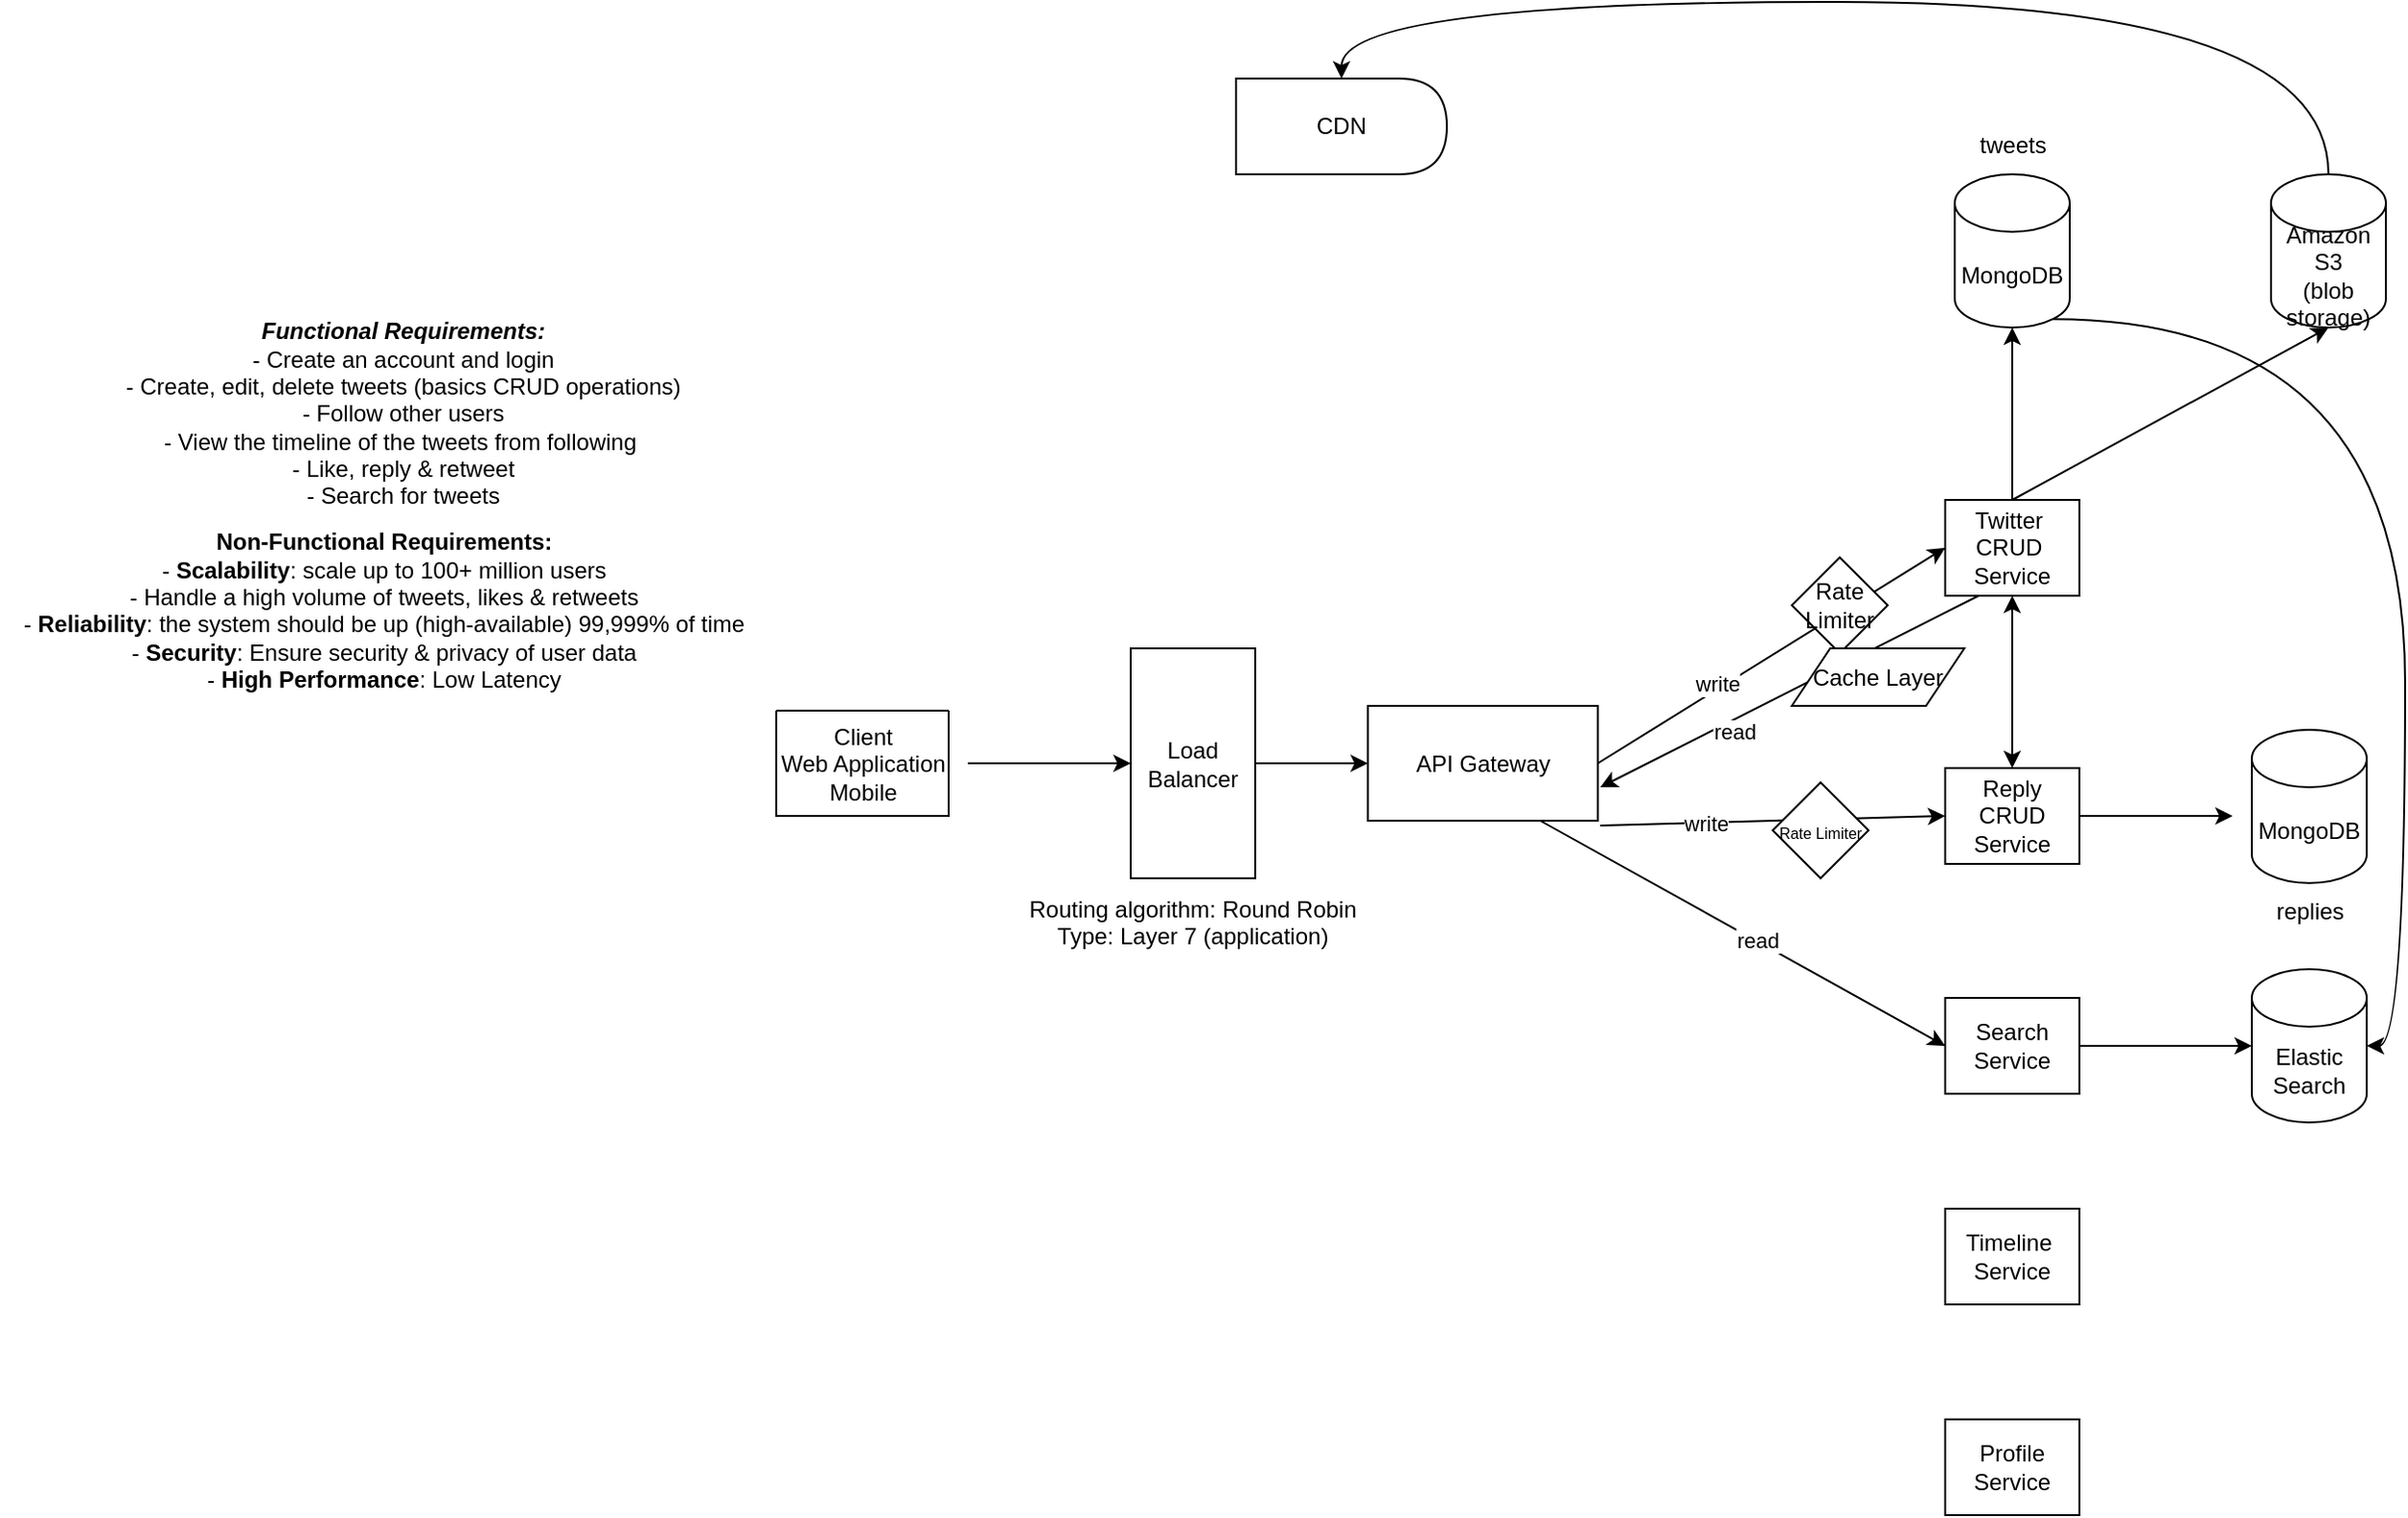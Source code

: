 <mxfile version="26.0.4">
  <diagram name="Page-1" id="S8FyIIHlPzOr1TNchbIG">
    <mxGraphModel dx="2092" dy="1885" grid="1" gridSize="10" guides="1" tooltips="1" connect="1" arrows="1" fold="1" page="1" pageScale="1" pageWidth="850" pageHeight="1100" math="0" shadow="0">
      <root>
        <mxCell id="0" />
        <mxCell id="1" parent="0" />
        <mxCell id="o_sa3MoW5a0CHOQ6UXBQ-1" value="" style="swimlane;startSize=0;" vertex="1" parent="1">
          <mxGeometry x="30" y="300" width="90" height="55" as="geometry" />
        </mxCell>
        <mxCell id="o_sa3MoW5a0CHOQ6UXBQ-2" value="Client&lt;div&gt;Web Application&lt;/div&gt;&lt;div&gt;Mobile&lt;/div&gt;" style="text;html=1;align=center;verticalAlign=middle;resizable=0;points=[];autosize=1;strokeColor=none;fillColor=none;" vertex="1" parent="o_sa3MoW5a0CHOQ6UXBQ-1">
          <mxGeometry x="-10" y="-2.5" width="110" height="60" as="geometry" />
        </mxCell>
        <mxCell id="o_sa3MoW5a0CHOQ6UXBQ-5" value="" style="edgeStyle=orthogonalEdgeStyle;rounded=0;orthogonalLoop=1;jettySize=auto;html=1;" edge="1" parent="1" source="o_sa3MoW5a0CHOQ6UXBQ-2">
          <mxGeometry relative="1" as="geometry">
            <mxPoint x="215" y="327.5" as="targetPoint" />
          </mxGeometry>
        </mxCell>
        <mxCell id="o_sa3MoW5a0CHOQ6UXBQ-24" value="" style="edgeStyle=orthogonalEdgeStyle;rounded=0;orthogonalLoop=1;jettySize=auto;html=1;" edge="1" parent="1" source="o_sa3MoW5a0CHOQ6UXBQ-6" target="o_sa3MoW5a0CHOQ6UXBQ-22">
          <mxGeometry relative="1" as="geometry" />
        </mxCell>
        <mxCell id="o_sa3MoW5a0CHOQ6UXBQ-6" value="Load Balancer" style="rounded=0;whiteSpace=wrap;html=1;" vertex="1" parent="1">
          <mxGeometry x="215" y="267.5" width="65" height="120" as="geometry" />
        </mxCell>
        <mxCell id="o_sa3MoW5a0CHOQ6UXBQ-7" value="&lt;b&gt;&lt;i&gt;Functional Requirements:&lt;/i&gt;&lt;/b&gt;&lt;div&gt;- Create an account and login&lt;/div&gt;&lt;div&gt;- Create, edit, delete tweets (basics CRUD operations)&lt;/div&gt;&lt;div&gt;- Follow other users&lt;/div&gt;&lt;div&gt;- View the timeline of the tweets from following&amp;nbsp;&lt;/div&gt;&lt;div&gt;- Like, reply &amp;amp; retweet&lt;/div&gt;&lt;div&gt;- Search for tweets&lt;/div&gt;" style="text;html=1;align=center;verticalAlign=middle;resizable=0;points=[];autosize=1;strokeColor=none;fillColor=none;" vertex="1" parent="1">
          <mxGeometry x="-320" y="90" width="310" height="110" as="geometry" />
        </mxCell>
        <mxCell id="o_sa3MoW5a0CHOQ6UXBQ-8" value="&lt;b&gt;Non-Functional Requirements:&lt;/b&gt;&lt;div&gt;- &lt;b&gt;Scalability&lt;/b&gt;: scale up to 100+ million users&lt;/div&gt;&lt;div&gt;- Handle a high volume of tweets, likes &amp;amp; retweets&lt;/div&gt;&lt;div&gt;&lt;span style=&quot;background-color: transparent; color: light-dark(rgb(0, 0, 0), rgb(255, 255, 255));&quot;&gt;- &lt;/span&gt;&lt;b style=&quot;background-color: transparent; color: light-dark(rgb(0, 0, 0), rgb(255, 255, 255));&quot;&gt;Reliability&lt;/b&gt;&lt;span style=&quot;background-color: transparent; color: light-dark(rgb(0, 0, 0), rgb(255, 255, 255));&quot;&gt;: the system should be up (high-available) 99,999% of time&lt;/span&gt;&lt;/div&gt;&lt;div&gt;&lt;div&gt;- &lt;b&gt;Security&lt;/b&gt;: Ensure security &amp;amp; privacy of user data&lt;/div&gt;&lt;div&gt;&lt;div&gt;- &lt;b&gt;High Performance&lt;/b&gt;:&amp;nbsp;&lt;span style=&quot;background-color: transparent; color: light-dark(rgb(0, 0, 0), rgb(255, 255, 255));&quot;&gt;Low Latency&lt;/span&gt;&lt;/div&gt;&lt;div&gt;&lt;span style=&quot;background-color: transparent; color: light-dark(rgb(0, 0, 0), rgb(255, 255, 255));&quot;&gt;&lt;br&gt;&lt;/span&gt;&lt;/div&gt;&lt;/div&gt;&lt;/div&gt;" style="text;html=1;align=center;verticalAlign=middle;resizable=0;points=[];autosize=1;strokeColor=none;fillColor=none;" vertex="1" parent="1">
          <mxGeometry x="-375" y="200" width="400" height="110" as="geometry" />
        </mxCell>
        <mxCell id="o_sa3MoW5a0CHOQ6UXBQ-9" value="&lt;div style=&quot;&quot;&gt;&lt;br&gt;&lt;/div&gt;" style="text;html=1;align=center;verticalAlign=middle;resizable=0;points=[];autosize=1;strokeColor=none;fillColor=none;rotation=0;imageWidth=55;imageHeight=10;perimeter=none;" vertex="1" parent="1">
          <mxGeometry x="225" y="445" width="20" height="30" as="geometry" />
        </mxCell>
        <mxCell id="o_sa3MoW5a0CHOQ6UXBQ-18" value="&lt;div style=&quot;text-wrap-mode: nowrap;&quot;&gt;&lt;span style=&quot;text-wrap-mode: wrap; color: light-dark(rgb(0, 0, 0), rgb(255, 255, 255)); background-color: light-dark(#ffffff, var(--ge-dark-color, #121212));&quot;&gt;Routing algorithm: Round Robin&lt;/span&gt;&lt;/div&gt;&lt;div style=&quot;text-wrap-mode: nowrap; line-height: 12px;&quot;&gt;&lt;span style=&quot;text-wrap-mode: wrap; background-color: light-dark(#ffffff, var(--ge-dark-color, #121212));&quot;&gt;Type: Layer 7 (application)&lt;/span&gt;&lt;/div&gt;" style="rounded=0;whiteSpace=wrap;html=1;fillColor=default;strokeColor=none;" vertex="1" parent="1">
          <mxGeometry x="156.25" y="400" width="182.5" height="20" as="geometry" />
        </mxCell>
        <mxCell id="o_sa3MoW5a0CHOQ6UXBQ-28" value="" style="rounded=0;orthogonalLoop=1;jettySize=auto;html=1;exitX=0.5;exitY=0;exitDx=0;exitDy=0;entryX=0.5;entryY=1;entryDx=0;entryDy=0;entryPerimeter=0;" edge="1" parent="1" source="o_sa3MoW5a0CHOQ6UXBQ-19" target="o_sa3MoW5a0CHOQ6UXBQ-21">
          <mxGeometry relative="1" as="geometry" />
        </mxCell>
        <mxCell id="o_sa3MoW5a0CHOQ6UXBQ-53" style="edgeStyle=orthogonalEdgeStyle;rounded=0;orthogonalLoop=1;jettySize=auto;html=1;exitX=0.5;exitY=1;exitDx=0;exitDy=0;startArrow=classic;startFill=1;" edge="1" parent="1" source="o_sa3MoW5a0CHOQ6UXBQ-19" target="o_sa3MoW5a0CHOQ6UXBQ-41">
          <mxGeometry relative="1" as="geometry" />
        </mxCell>
        <mxCell id="o_sa3MoW5a0CHOQ6UXBQ-19" value="Twitter&amp;nbsp;&lt;div&gt;CRUD&amp;nbsp;&lt;/div&gt;&lt;div&gt;Service&lt;/div&gt;" style="whiteSpace=wrap;html=1;" vertex="1" parent="1">
          <mxGeometry x="640" y="190" width="70" height="50" as="geometry" />
        </mxCell>
        <mxCell id="o_sa3MoW5a0CHOQ6UXBQ-20" value="MongoDB" style="shape=cylinder3;whiteSpace=wrap;html=1;boundedLbl=1;backgroundOutline=1;size=15;" vertex="1" parent="1">
          <mxGeometry x="645" y="20" width="60" height="80" as="geometry" />
        </mxCell>
        <mxCell id="o_sa3MoW5a0CHOQ6UXBQ-35" value="" style="edgeStyle=orthogonalEdgeStyle;rounded=0;orthogonalLoop=1;jettySize=auto;html=1;curved=1;entryX=0.5;entryY=0;entryDx=0;entryDy=0;exitX=0.5;exitY=0;exitDx=0;exitDy=0;exitPerimeter=0;" edge="1" parent="1" source="o_sa3MoW5a0CHOQ6UXBQ-21" target="o_sa3MoW5a0CHOQ6UXBQ-33">
          <mxGeometry relative="1" as="geometry">
            <mxPoint x="510" y="-80" as="targetPoint" />
            <Array as="points">
              <mxPoint x="840" y="-70" />
              <mxPoint x="325" y="-70" />
            </Array>
          </mxGeometry>
        </mxCell>
        <mxCell id="o_sa3MoW5a0CHOQ6UXBQ-21" value="Amazon S3&lt;div&gt;(blob storage)&lt;/div&gt;" style="shape=cylinder3;whiteSpace=wrap;html=1;boundedLbl=1;backgroundOutline=1;size=15;" vertex="1" parent="1">
          <mxGeometry x="810" y="20" width="60" height="80" as="geometry" />
        </mxCell>
        <mxCell id="o_sa3MoW5a0CHOQ6UXBQ-23" style="rounded=0;orthogonalLoop=1;jettySize=auto;html=1;exitX=1;exitY=0.5;exitDx=0;exitDy=0;entryX=0;entryY=0.5;entryDx=0;entryDy=0;" edge="1" parent="1" source="o_sa3MoW5a0CHOQ6UXBQ-22" target="o_sa3MoW5a0CHOQ6UXBQ-19">
          <mxGeometry relative="1" as="geometry">
            <mxPoint x="630" y="230" as="targetPoint" />
          </mxGeometry>
        </mxCell>
        <mxCell id="o_sa3MoW5a0CHOQ6UXBQ-51" value="write" style="edgeLabel;html=1;align=center;verticalAlign=middle;resizable=0;points=[];" vertex="1" connectable="0" parent="o_sa3MoW5a0CHOQ6UXBQ-23">
          <mxGeometry x="-0.296" y="3" relative="1" as="geometry">
            <mxPoint as="offset" />
          </mxGeometry>
        </mxCell>
        <mxCell id="o_sa3MoW5a0CHOQ6UXBQ-47" style="rounded=0;orthogonalLoop=1;jettySize=auto;html=1;entryX=0;entryY=0.5;entryDx=0;entryDy=0;" edge="1" parent="1" target="o_sa3MoW5a0CHOQ6UXBQ-41">
          <mxGeometry relative="1" as="geometry">
            <mxPoint x="460" y="360" as="sourcePoint" />
          </mxGeometry>
        </mxCell>
        <mxCell id="o_sa3MoW5a0CHOQ6UXBQ-48" value="write" style="edgeLabel;html=1;align=center;verticalAlign=middle;resizable=0;points=[];" vertex="1" connectable="0" parent="o_sa3MoW5a0CHOQ6UXBQ-47">
          <mxGeometry x="-0.343" relative="1" as="geometry">
            <mxPoint x="-4" as="offset" />
          </mxGeometry>
        </mxCell>
        <mxCell id="o_sa3MoW5a0CHOQ6UXBQ-57" style="rounded=0;orthogonalLoop=1;jettySize=auto;html=1;exitX=0.75;exitY=1;exitDx=0;exitDy=0;entryX=0;entryY=0.5;entryDx=0;entryDy=0;" edge="1" parent="1" source="o_sa3MoW5a0CHOQ6UXBQ-22" target="o_sa3MoW5a0CHOQ6UXBQ-54">
          <mxGeometry relative="1" as="geometry" />
        </mxCell>
        <mxCell id="o_sa3MoW5a0CHOQ6UXBQ-62" value="read" style="edgeLabel;html=1;align=center;verticalAlign=middle;resizable=0;points=[];" vertex="1" connectable="0" parent="o_sa3MoW5a0CHOQ6UXBQ-57">
          <mxGeometry x="0.069" relative="1" as="geometry">
            <mxPoint as="offset" />
          </mxGeometry>
        </mxCell>
        <mxCell id="o_sa3MoW5a0CHOQ6UXBQ-22" value="API Gateway" style="whiteSpace=wrap;html=1;" vertex="1" parent="1">
          <mxGeometry x="338.75" y="297.5" width="120" height="60" as="geometry" />
        </mxCell>
        <mxCell id="o_sa3MoW5a0CHOQ6UXBQ-25" value="Rate Limiter" style="rhombus;whiteSpace=wrap;html=1;" vertex="1" parent="1">
          <mxGeometry x="560" y="220" width="50" height="50" as="geometry" />
        </mxCell>
        <mxCell id="o_sa3MoW5a0CHOQ6UXBQ-32" value="" style="endArrow=classic;html=1;rounded=0;exitX=0.5;exitY=0;exitDx=0;exitDy=0;entryX=0.5;entryY=1;entryDx=0;entryDy=0;entryPerimeter=0;" edge="1" parent="1" source="o_sa3MoW5a0CHOQ6UXBQ-19" target="o_sa3MoW5a0CHOQ6UXBQ-20">
          <mxGeometry width="50" height="50" relative="1" as="geometry">
            <mxPoint x="380" y="320" as="sourcePoint" />
            <mxPoint x="430" y="270" as="targetPoint" />
          </mxGeometry>
        </mxCell>
        <mxCell id="o_sa3MoW5a0CHOQ6UXBQ-33" value="CDN" style="shape=delay;whiteSpace=wrap;html=1;" vertex="1" parent="1">
          <mxGeometry x="270" y="-30" width="110" height="50" as="geometry" />
        </mxCell>
        <mxCell id="o_sa3MoW5a0CHOQ6UXBQ-36" value="" style="endArrow=classic;html=1;rounded=0;exitX=0.25;exitY=1;exitDx=0;exitDy=0;" edge="1" parent="1" source="o_sa3MoW5a0CHOQ6UXBQ-19">
          <mxGeometry width="50" height="50" relative="1" as="geometry">
            <mxPoint x="460" y="300" as="sourcePoint" />
            <mxPoint x="460" y="340" as="targetPoint" />
          </mxGeometry>
        </mxCell>
        <mxCell id="o_sa3MoW5a0CHOQ6UXBQ-52" value="read" style="edgeLabel;html=1;align=center;verticalAlign=middle;resizable=0;points=[];" vertex="1" connectable="0" parent="o_sa3MoW5a0CHOQ6UXBQ-36">
          <mxGeometry x="0.431" y="1" relative="1" as="geometry">
            <mxPoint x="13" y="-2" as="offset" />
          </mxGeometry>
        </mxCell>
        <mxCell id="o_sa3MoW5a0CHOQ6UXBQ-40" value="Cache Layer" style="shape=parallelogram;perimeter=parallelogramPerimeter;whiteSpace=wrap;html=1;fixedSize=1;" vertex="1" parent="1">
          <mxGeometry x="560" y="267.5" width="90" height="30" as="geometry" />
        </mxCell>
        <mxCell id="o_sa3MoW5a0CHOQ6UXBQ-46" style="edgeStyle=orthogonalEdgeStyle;rounded=0;orthogonalLoop=1;jettySize=auto;html=1;" edge="1" parent="1" source="o_sa3MoW5a0CHOQ6UXBQ-41">
          <mxGeometry relative="1" as="geometry">
            <mxPoint x="790" y="355" as="targetPoint" />
          </mxGeometry>
        </mxCell>
        <mxCell id="o_sa3MoW5a0CHOQ6UXBQ-41" value="Reply CRUD&lt;div&gt;Service&lt;/div&gt;" style="whiteSpace=wrap;html=1;" vertex="1" parent="1">
          <mxGeometry x="640" y="330" width="70" height="50" as="geometry" />
        </mxCell>
        <mxCell id="o_sa3MoW5a0CHOQ6UXBQ-42" value="MongoDB" style="shape=cylinder3;whiteSpace=wrap;html=1;boundedLbl=1;backgroundOutline=1;size=15;" vertex="1" parent="1">
          <mxGeometry x="800" y="310" width="60" height="80" as="geometry" />
        </mxCell>
        <mxCell id="o_sa3MoW5a0CHOQ6UXBQ-43" value="replies" style="text;html=1;align=center;verticalAlign=middle;resizable=0;points=[];autosize=1;strokeColor=none;fillColor=none;" vertex="1" parent="1">
          <mxGeometry x="800" y="390" width="60" height="30" as="geometry" />
        </mxCell>
        <mxCell id="o_sa3MoW5a0CHOQ6UXBQ-44" value="tweets" style="text;html=1;align=center;verticalAlign=middle;resizable=0;points=[];autosize=1;strokeColor=none;fillColor=none;" vertex="1" parent="1">
          <mxGeometry x="645" y="-10" width="60" height="30" as="geometry" />
        </mxCell>
        <mxCell id="o_sa3MoW5a0CHOQ6UXBQ-50" value="&lt;font style=&quot;font-size: 8px;&quot;&gt;Rate Limiter&lt;/font&gt;" style="rhombus;whiteSpace=wrap;html=1;" vertex="1" parent="1">
          <mxGeometry x="550" y="337.5" width="50" height="50" as="geometry" />
        </mxCell>
        <mxCell id="o_sa3MoW5a0CHOQ6UXBQ-54" value="Search Service" style="whiteSpace=wrap;html=1;" vertex="1" parent="1">
          <mxGeometry x="640" y="450" width="70" height="50" as="geometry" />
        </mxCell>
        <mxCell id="o_sa3MoW5a0CHOQ6UXBQ-55" value="Elastic Search" style="shape=cylinder3;whiteSpace=wrap;html=1;boundedLbl=1;backgroundOutline=1;size=15;" vertex="1" parent="1">
          <mxGeometry x="800" y="435" width="60" height="80" as="geometry" />
        </mxCell>
        <mxCell id="o_sa3MoW5a0CHOQ6UXBQ-56" style="edgeStyle=orthogonalEdgeStyle;rounded=0;orthogonalLoop=1;jettySize=auto;html=1;exitX=1;exitY=0.5;exitDx=0;exitDy=0;entryX=0;entryY=0.5;entryDx=0;entryDy=0;entryPerimeter=0;" edge="1" parent="1" source="o_sa3MoW5a0CHOQ6UXBQ-54" target="o_sa3MoW5a0CHOQ6UXBQ-55">
          <mxGeometry relative="1" as="geometry" />
        </mxCell>
        <mxCell id="o_sa3MoW5a0CHOQ6UXBQ-61" style="edgeStyle=orthogonalEdgeStyle;rounded=0;orthogonalLoop=1;jettySize=auto;html=1;exitX=0.855;exitY=1;exitDx=0;exitDy=-4.35;exitPerimeter=0;entryX=1;entryY=0.5;entryDx=0;entryDy=0;entryPerimeter=0;curved=1;" edge="1" parent="1" source="o_sa3MoW5a0CHOQ6UXBQ-20" target="o_sa3MoW5a0CHOQ6UXBQ-55">
          <mxGeometry relative="1" as="geometry" />
        </mxCell>
        <mxCell id="o_sa3MoW5a0CHOQ6UXBQ-63" value="Timeline&amp;nbsp;&lt;div&gt;Service&lt;/div&gt;" style="whiteSpace=wrap;html=1;" vertex="1" parent="1">
          <mxGeometry x="640" y="560" width="70" height="50" as="geometry" />
        </mxCell>
        <mxCell id="o_sa3MoW5a0CHOQ6UXBQ-64" value="Profile&lt;div&gt;Service&lt;/div&gt;" style="whiteSpace=wrap;html=1;" vertex="1" parent="1">
          <mxGeometry x="640" y="670" width="70" height="50" as="geometry" />
        </mxCell>
      </root>
    </mxGraphModel>
  </diagram>
</mxfile>

